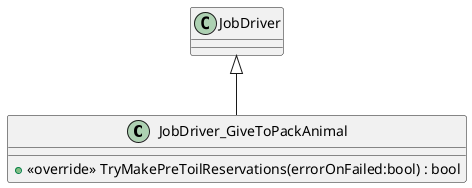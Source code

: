 @startuml
class JobDriver_GiveToPackAnimal {
    + <<override>> TryMakePreToilReservations(errorOnFailed:bool) : bool
}
JobDriver <|-- JobDriver_GiveToPackAnimal
@enduml
